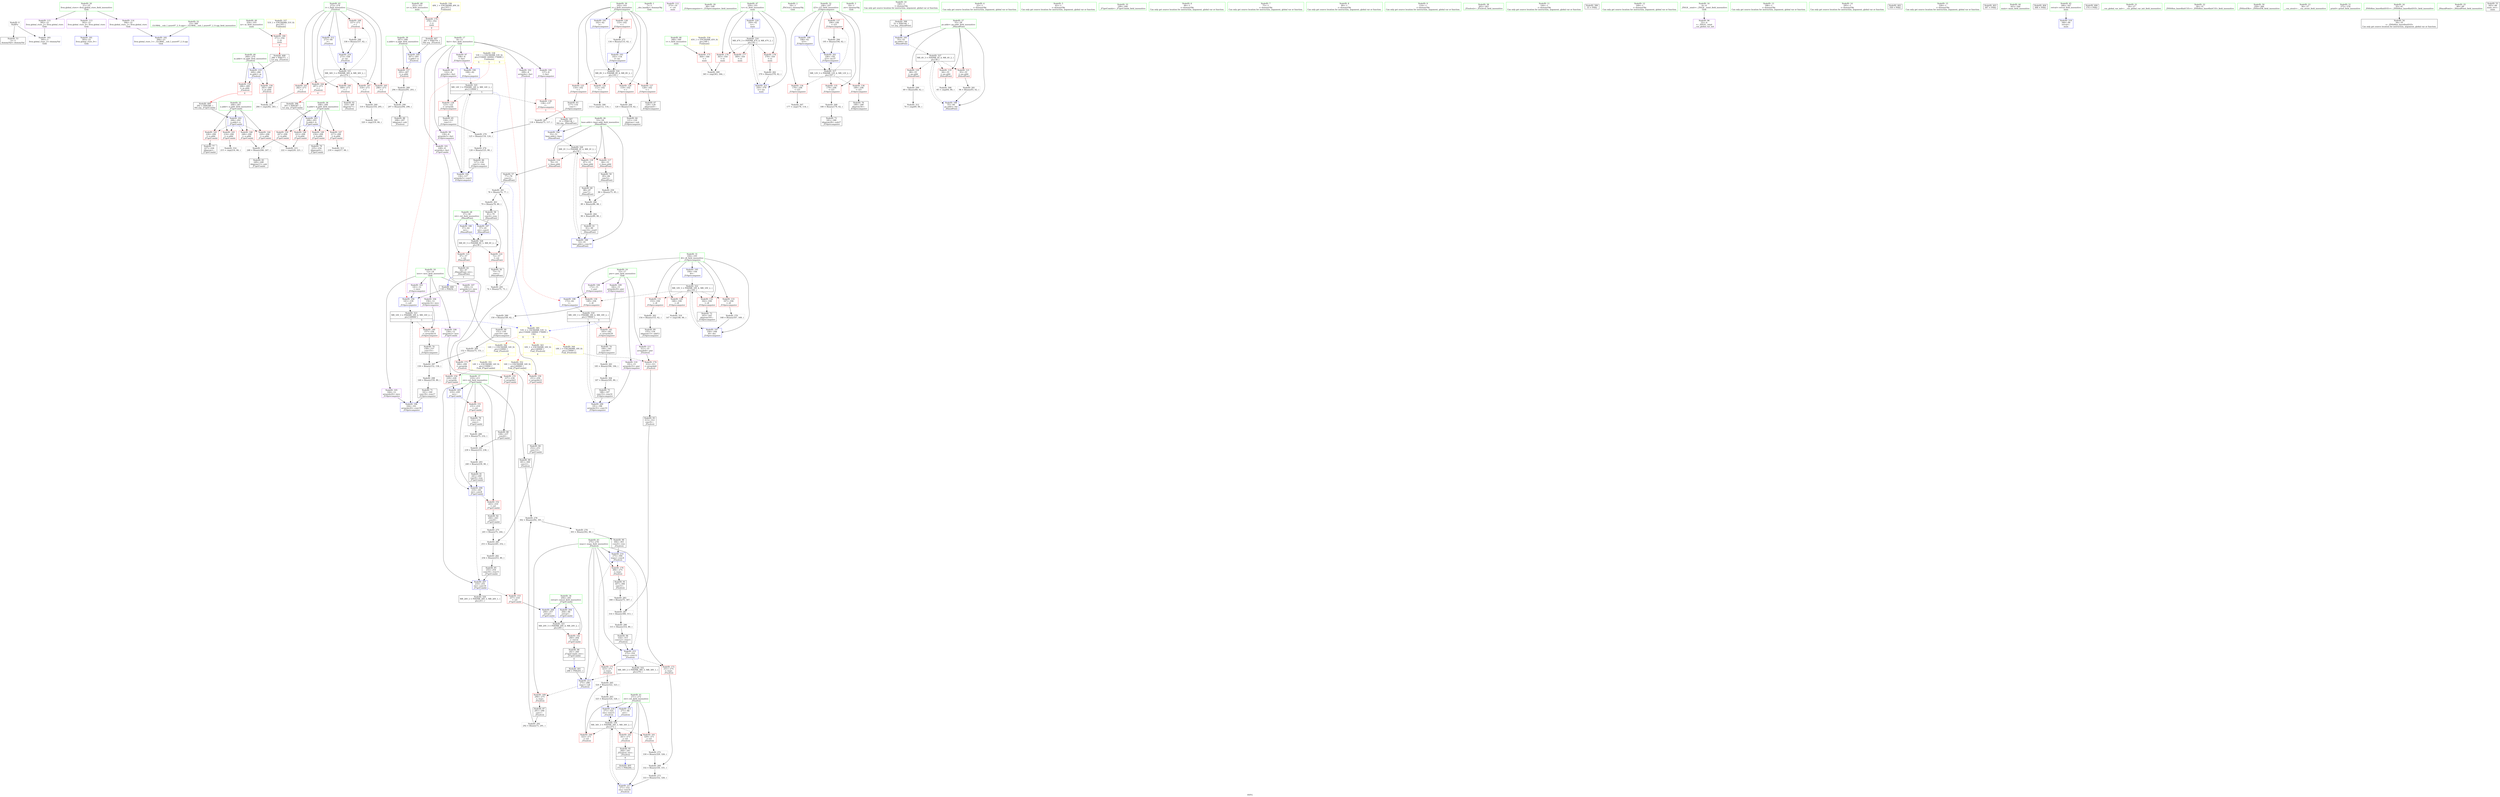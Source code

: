 digraph "SVFG" {
	label="SVFG";

	Node0x55e5d40ae1b0 [shape=record,color=grey,label="{NodeID: 0\nNullPtr}"];
	Node0x55e5d40ae1b0 -> Node0x55e5d40cf780[style=solid];
	Node0x55e5d40ae1b0 -> Node0x55e5d40d7280[style=solid];
	Node0x55e5d40deef0 [shape=record,color=grey,label="{NodeID: 277\n248 = Binary(246, 247, )\n}"];
	Node0x55e5d40deef0 -> Node0x55e5d40d1040[style=solid];
	Node0x55e5d40d1c70 [shape=record,color=blue,label="{NodeID: 194\n141\<--139\n\<--call\n_Z10precomputev\n}"];
	Node0x55e5d40d1c70 -> Node0x55e5d40ef9c0[style=dashed];
	Node0x55e5d40ceef0 [shape=record,color=purple,label="{NodeID: 111\n311\<--15\narrayidx8\<--pwr\n_Z5solveii\n}"];
	Node0x55e5d40ceef0 -> Node0x55e5d40d6ad0[style=solid];
	Node0x55e5d40cd1c0 [shape=record,color=green,label="{NodeID: 28\n57\<--58\nret\<--ret_field_insensitive\n_Z6modPowii\n}"];
	Node0x55e5d40cd1c0 -> Node0x55e5d40d4090[style=solid];
	Node0x55e5d40cd1c0 -> Node0x55e5d40d4160[style=solid];
	Node0x55e5d40cd1c0 -> Node0x55e5d40d7520[style=solid];
	Node0x55e5d40cd1c0 -> Node0x55e5d40d75f0[style=solid];
	Node0x55e5d40e18f0 [shape=record,color=grey,label="{NodeID: 305\n320 = cmp(319, 66, )\n}"];
	Node0x55e5d40d4e60 [shape=record,color=red,label="{NodeID: 139\n138\<--137\n\<--\n_Z10precomputev\n|{<s0>3}}"];
	Node0x55e5d40d4e60:s0 -> Node0x55e5d4107ce0[style=solid,color=red];
	Node0x55e5d40cfa50 [shape=record,color=black,label="{NodeID: 56\n73\<--72\nconv\<--\n_Z6modPowii\n}"];
	Node0x55e5d40cfa50 -> Node0x55e5d40e09f0[style=solid];
	Node0x55e5d40d6520 [shape=record,color=red,label="{NodeID: 167\n318\<--273\n\<--i\n_Z5solveii\n}"];
	Node0x55e5d40d6520 -> Node0x55e5d40d36d0[style=solid];
	Node0x55e5d40d1110 [shape=record,color=black,label="{NodeID: 84\n252\<--251\nconv13\<--\n_Z7getCombii\n}"];
	Node0x55e5d40d1110 -> Node0x55e5d40dfaf0[style=solid];
	Node0x55e5d40cb570 [shape=record,color=green,label="{NodeID: 1\n7\<--1\n__dso_handle\<--dummyObj\nGlob }"];
	Node0x55e5d40df070 [shape=record,color=grey,label="{NodeID: 278\n302 = Binary(292, 301, )\n}"];
	Node0x55e5d40df070 -> Node0x55e5d40ded70[style=solid];
	Node0x55e5d40d1d40 [shape=record,color=blue,label="{NodeID: 195\n104\<--144\ni6\<--\n_Z10precomputev\n}"];
	Node0x55e5d40d1d40 -> Node0x55e5d40ef4c0[style=dashed];
	Node0x55e5d40cefc0 [shape=record,color=purple,label="{NodeID: 112\n373\<--19\n\<--.str\nmain\n}"];
	Node0x55e5d40cd290 [shape=record,color=green,label="{NodeID: 29\n99\<--100\n_Z10precomputev\<--_Z10precomputev_field_insensitive\n}"];
	Node0x55e5d40e1a70 [shape=record,color=grey,label="{NodeID: 306\n113 = cmp(112, 114, )\n}"];
	Node0x55e5d40d4f30 [shape=record,color=red,label="{NodeID: 140\n157\<--156\n\<--arrayidx14\n_Z10precomputev\n}"];
	Node0x55e5d40d4f30 -> Node0x55e5d40d05b0[style=solid];
	Node0x55e5d40cfb20 [shape=record,color=black,label="{NodeID: 57\n77\<--76\nconv2\<--\n_Z6modPowii\n}"];
	Node0x55e5d40cfb20 -> Node0x55e5d40e12f0[style=solid];
	Node0x55e5d40f3ae0 [shape=record,color=yellow,style=double,label="{NodeID: 334\n45V_1 = ENCHI(MR_45V_0)\npts\{349 \}\nFun[main]}"];
	Node0x55e5d40f3ae0 -> Node0x55e5d40d6ba0[style=dashed];
	Node0x55e5d40d65f0 [shape=record,color=red,label="{NodeID: 168\n337\<--273\n\<--i\n_Z5solveii\n}"];
	Node0x55e5d40d65f0 -> Node0x55e5d40e0b70[style=solid];
	Node0x55e5d40d11e0 [shape=record,color=black,label="{NodeID: 85\n255\<--254\nconv16\<--rem15\n_Z7getCombii\n}"];
	Node0x55e5d40d11e0 -> Node0x55e5d40d2700[style=solid];
	Node0x55e5d40cb600 [shape=record,color=green,label="{NodeID: 2\n18\<--1\n_ZSt3cin\<--dummyObj\nGlob }"];
	Node0x55e5d40df1f0 [shape=record,color=grey,label="{NodeID: 279\n125 = Binary(118, 124, )\n}"];
	Node0x55e5d40df1f0 -> Node0x55e5d40dea70[style=solid];
	Node0x55e5d40d1e10 [shape=record,color=blue,label="{NodeID: 196\n164\<--161\narrayidx20\<--conv18\n_Z10precomputev\n}"];
	Node0x55e5d40d1e10 -> Node0x55e5d40ef9c0[style=dashed];
	Node0x55e5d40cf090 [shape=record,color=purple,label="{NodeID: 113\n393\<--21\nllvm.global_ctors_0\<--llvm.global_ctors\nGlob }"];
	Node0x55e5d40cf090 -> Node0x55e5d40d7080[style=solid];
	Node0x55e5d40cd390 [shape=record,color=green,label="{NodeID: 30\n102\<--103\ni\<--i_field_insensitive\n_Z10precomputev\n}"];
	Node0x55e5d40cd390 -> Node0x55e5d40d4230[style=solid];
	Node0x55e5d40cd390 -> Node0x55e5d40d4300[style=solid];
	Node0x55e5d40cd390 -> Node0x55e5d40d43d0[style=solid];
	Node0x55e5d40cd390 -> Node0x55e5d40d44a0[style=solid];
	Node0x55e5d40cd390 -> Node0x55e5d40d4570[style=solid];
	Node0x55e5d40cd390 -> Node0x55e5d40d7930[style=solid];
	Node0x55e5d40cd390 -> Node0x55e5d40d1ba0[style=solid];
	Node0x55e5d40e1bf0 [shape=record,color=grey,label="{NodeID: 307\n177 = cmp(176, 114, )\n}"];
	Node0x55e5d40d5000 [shape=record,color=red,label="{NodeID: 141\n183\<--182\n\<--arrayidx29\n_Z10precomputev\n}"];
	Node0x55e5d40d5000 -> Node0x55e5d40d08f0[style=solid];
	Node0x55e5d40cfbf0 [shape=record,color=black,label="{NodeID: 58\n81\<--79\nconv4\<--rem\n_Z6modPowii\n}"];
	Node0x55e5d40cfbf0 -> Node0x55e5d40d75f0[style=solid];
	Node0x55e5d40d66c0 [shape=record,color=red,label="{NodeID: 169\n290\<--275\n\<--ways\n_Z5solveii\n}"];
	Node0x55e5d40d66c0 -> Node0x55e5d40d1380[style=solid];
	Node0x55e5d40d12b0 [shape=record,color=black,label="{NodeID: 86\n201\<--260\n_Z7getCombii_ret\<--\n_Z7getCombii\n|{<s0>4}}"];
	Node0x55e5d40d12b0:s0 -> Node0x55e5d4108370[style=solid,color=blue];
	Node0x55e5d40cb690 [shape=record,color=green,label="{NodeID: 3\n19\<--1\n.str\<--dummyObj\nGlob }"];
	Node0x55e5d40df370 [shape=record,color=grey,label="{NodeID: 280\n150 = Binary(149, 62, )\n}"];
	Node0x55e5d40df370 -> Node0x55e5d40d0410[style=solid];
	Node0x55e5d40d1ee0 [shape=record,color=blue,label="{NodeID: 197\n104\<--168\ni6\<--dec\n_Z10precomputev\n}"];
	Node0x55e5d40d1ee0 -> Node0x55e5d40ef4c0[style=dashed];
	Node0x55e5d40cf190 [shape=record,color=purple,label="{NodeID: 114\n394\<--21\nllvm.global_ctors_1\<--llvm.global_ctors\nGlob }"];
	Node0x55e5d40cf190 -> Node0x55e5d40d7180[style=solid];
	Node0x55e5d40cd460 [shape=record,color=green,label="{NodeID: 31\n104\<--105\ni6\<--i6_field_insensitive\n_Z10precomputev\n}"];
	Node0x55e5d40cd460 -> Node0x55e5d40d4640[style=solid];
	Node0x55e5d40cd460 -> Node0x55e5d40d4710[style=solid];
	Node0x55e5d40cd460 -> Node0x55e5d40d47e0[style=solid];
	Node0x55e5d40cd460 -> Node0x55e5d40d48b0[style=solid];
	Node0x55e5d40cd460 -> Node0x55e5d40d4980[style=solid];
	Node0x55e5d40cd460 -> Node0x55e5d40d1d40[style=solid];
	Node0x55e5d40cd460 -> Node0x55e5d40d1ee0[style=solid];
	Node0x55e5d40e1d70 [shape=record,color=grey,label="{NodeID: 308\n65 = cmp(64, 66, )\n}"];
	Node0x55e5d40d50d0 [shape=record,color=red,label="{NodeID: 142\n260\<--204\n\<--retval\n_Z7getCombii\n}"];
	Node0x55e5d40d50d0 -> Node0x55e5d40d12b0[style=solid];
	Node0x55e5d40cfcc0 [shape=record,color=black,label="{NodeID: 59\n85\<--84\nconv5\<--\n_Z6modPowii\n}"];
	Node0x55e5d40cfcc0 -> Node0x55e5d40d3550[style=solid];
	Node0x55e5d40f3ca0 [shape=record,color=yellow,style=double,label="{NodeID: 336\n49V_1 = ENCHI(MR_49V_0)\npts\{353 \}\nFun[main]}"];
	Node0x55e5d40f3ca0 -> Node0x55e5d40d6ee0[style=dashed];
	Node0x55e5d40d6790 [shape=record,color=red,label="{NodeID: 170\n306\<--275\n\<--ways\n_Z5solveii\n}"];
	Node0x55e5d40d6790 -> Node0x55e5d40d16c0[style=solid];
	Node0x55e5d40d1380 [shape=record,color=black,label="{NodeID: 87\n291\<--290\nconv\<--\n_Z5solveii\n}"];
	Node0x55e5d40d1380 -> Node0x55e5d40e0570[style=solid];
	Node0x55e5d40cbf20 [shape=record,color=green,label="{NodeID: 4\n22\<--1\n\<--dummyObj\nCan only get source location for instruction, argument, global var or function.}"];
	Node0x55e5d40df4f0 [shape=record,color=grey,label="{NodeID: 281\n94 = Binary(93, 62, )\n}"];
	Node0x55e5d40df4f0 -> Node0x55e5d40d7790[style=solid];
	Node0x55e5d40d1fb0 [shape=record,color=blue,label="{NodeID: 198\n172\<--62\n\<--\n_Z10precomputev\n}"];
	Node0x55e5d40d1fb0 -> Node0x55e5d40ee0c0[style=dashed];
	Node0x55e5d40d3af0 [shape=record,color=purple,label="{NodeID: 115\n395\<--21\nllvm.global_ctors_2\<--llvm.global_ctors\nGlob }"];
	Node0x55e5d40d3af0 -> Node0x55e5d40d7280[style=solid];
	Node0x55e5d40cd530 [shape=record,color=green,label="{NodeID: 32\n106\<--107\ni23\<--i23_field_insensitive\n_Z10precomputev\n}"];
	Node0x55e5d40cd530 -> Node0x55e5d40d4a50[style=solid];
	Node0x55e5d40cd530 -> Node0x55e5d40d4b20[style=solid];
	Node0x55e5d40cd530 -> Node0x55e5d40d4bf0[style=solid];
	Node0x55e5d40cd530 -> Node0x55e5d40d4cc0[style=solid];
	Node0x55e5d40cd530 -> Node0x55e5d40d2080[style=solid];
	Node0x55e5d40cd530 -> Node0x55e5d40d2220[style=solid];
	Node0x55e5d40e1ef0 [shape=record,color=grey,label="{NodeID: 309\n365 = cmp(363, 364, )\n}"];
	Node0x55e5d40d51a0 [shape=record,color=red,label="{NodeID: 143\n214\<--206\n\<--n.addr\n_Z7getCombii\n}"];
	Node0x55e5d40d51a0 -> Node0x55e5d40e2670[style=solid];
	Node0x55e5d40cfd90 [shape=record,color=black,label="{NodeID: 60\n88\<--87\nconv7\<--\n_Z6modPowii\n}"];
	Node0x55e5d40cfd90 -> Node0x55e5d40dde70[style=solid];
	Node0x55e5d40f3d80 [shape=record,color=yellow,style=double,label="{NodeID: 337\n51V_1 = ENCHI(MR_51V_0)\npts\{355 \}\nFun[main]}"];
	Node0x55e5d40f3d80 -> Node0x55e5d40d6fb0[style=dashed];
	Node0x55e5d40d6860 [shape=record,color=red,label="{NodeID: 171\n323\<--275\n\<--ways\n_Z5solveii\n}"];
	Node0x55e5d40d6860 -> Node0x55e5d40ddcf0[style=solid];
	Node0x55e5d40d1450 [shape=record,color=black,label="{NodeID: 88\n298\<--297\nidxprom\<--sub\n_Z5solveii\n}"];
	Node0x55e5d40cbfb0 [shape=record,color=green,label="{NodeID: 5\n62\<--1\n\<--dummyObj\nCan only get source location for instruction, argument, global var or function.}"];
	Node0x55e5d40df670 [shape=record,color=grey,label="{NodeID: 282\n254 = Binary(253, 80, )\n}"];
	Node0x55e5d40df670 -> Node0x55e5d40d11e0[style=solid];
	Node0x55e5d40d2080 [shape=record,color=blue,label="{NodeID: 199\n106\<--62\ni23\<--\n_Z10precomputev\n}"];
	Node0x55e5d40d2080 -> Node0x55e5d40edbc0[style=dashed];
	Node0x55e5d40d3bb0 [shape=record,color=red,label="{NodeID: 116\n76\<--53\n\<--base.addr\n_Z6modPowii\n}"];
	Node0x55e5d40d3bb0 -> Node0x55e5d40cfb20[style=solid];
	Node0x55e5d40cd600 [shape=record,color=green,label="{NodeID: 33\n199\<--200\n_Z7getCombii\<--_Z7getCombii_field_insensitive\n}"];
	Node0x55e5d40e2070 [shape=record,color=grey,label="{NodeID: 310\n147 = cmp(146, 66, )\n}"];
	Node0x55e5d40d5270 [shape=record,color=red,label="{NodeID: 144\n220\<--206\n\<--n.addr\n_Z7getCombii\n}"];
	Node0x55e5d40d5270 -> Node0x55e5d40e27f0[style=solid];
	Node0x55e5d40cfe60 [shape=record,color=black,label="{NodeID: 61\n91\<--90\nconv10\<--rem9\n_Z6modPowii\n}"];
	Node0x55e5d40cfe60 -> Node0x55e5d40d76c0[style=solid];
	Node0x55e5d40f3e60 [shape=record,color=yellow,style=double,label="{NodeID: 338\n53V_1 = ENCHI(MR_53V_0)\npts\{110000 140000 170000 \}\nFun[main]|{<s0>5|<s1>5|<s2>5}}"];
	Node0x55e5d40f3e60:s0 -> Node0x55e5d40d7860[style=dashed,color=red];
	Node0x55e5d40f3e60:s1 -> Node0x55e5d40d1c70[style=dashed,color=red];
	Node0x55e5d40f3e60:s2 -> Node0x55e5d40d1fb0[style=dashed,color=red];
	Node0x55e5d40d6930 [shape=record,color=red,label="{NodeID: 172\n331\<--275\n\<--ways\n_Z5solveii\n}"];
	Node0x55e5d40d6930 -> Node0x55e5d40de2f0[style=solid];
	Node0x55e5d40d1520 [shape=record,color=black,label="{NodeID: 89\n301\<--300\nconv2\<--\n_Z5solveii\n}"];
	Node0x55e5d40d1520 -> Node0x55e5d40df070[style=solid];
	Node0x55e5d40cc040 [shape=record,color=green,label="{NodeID: 6\n66\<--1\n\<--dummyObj\nCan only get source location for instruction, argument, global var or function.}"];
	Node0x55e5d40df7f0 [shape=record,color=grey,label="{NodeID: 283\n308 = Binary(75, 307, )\n}"];
	Node0x55e5d40df7f0 -> Node0x55e5d40dfdf0[style=solid];
	Node0x55e5d40d2150 [shape=record,color=blue,label="{NodeID: 200\n191\<--188\narrayidx35\<--conv33\n_Z10precomputev\n}"];
	Node0x55e5d40d2150 -> Node0x55e5d40ee0c0[style=dashed];
	Node0x55e5d40d3c80 [shape=record,color=red,label="{NodeID: 117\n84\<--53\n\<--base.addr\n_Z6modPowii\n}"];
	Node0x55e5d40d3c80 -> Node0x55e5d40cfcc0[style=solid];
	Node0x55e5d40cd700 [shape=record,color=green,label="{NodeID: 34\n204\<--205\nretval\<--retval_field_insensitive\n_Z7getCombii\n}"];
	Node0x55e5d40cd700 -> Node0x55e5d40d50d0[style=solid];
	Node0x55e5d40cd700 -> Node0x55e5d40d2490[style=solid];
	Node0x55e5d40cd700 -> Node0x55e5d40d27d0[style=solid];
	Node0x55e5d40e21f0 [shape=record,color=grey,label="{NodeID: 311\n284 = cmp(282, 283, )\n}"];
	Node0x55e5d40d5340 [shape=record,color=red,label="{NodeID: 145\n226\<--206\n\<--n.addr\n_Z7getCombii\n}"];
	Node0x55e5d40d5340 -> Node0x55e5d40d0b60[style=solid];
	Node0x55e5d40cff30 [shape=record,color=black,label="{NodeID: 62\n50\<--97\n_Z6modPowii_ret\<--\n_Z6modPowii\n|{<s0>3}}"];
	Node0x55e5d40cff30:s0 -> Node0x55e5d4108140[style=solid,color=blue];
	Node0x55e5d40d6a00 [shape=record,color=red,label="{NodeID: 173\n300\<--299\n\<--arrayidx\n_Z5solveii\n}"];
	Node0x55e5d40d6a00 -> Node0x55e5d40d1520[style=solid];
	Node0x55e5d40d15f0 [shape=record,color=black,label="{NodeID: 90\n304\<--303\nconv4\<--rem\n_Z5solveii\n}"];
	Node0x55e5d40d15f0 -> Node0x55e5d40d9bf0[style=solid];
	Node0x55e5d40cc0d0 [shape=record,color=green,label="{NodeID: 7\n75\<--1\n\<--dummyObj\nCan only get source location for instruction, argument, global var or function.}"];
	Node0x55e5d40df970 [shape=record,color=grey,label="{NodeID: 284\n120 = Binary(119, 62, )\n}"];
	Node0x55e5d40df970 -> Node0x55e5d40d00d0[style=solid];
	Node0x55e5d40d2220 [shape=record,color=blue,label="{NodeID: 201\n106\<--195\ni23\<--inc37\n_Z10precomputev\n}"];
	Node0x55e5d40d2220 -> Node0x55e5d40edbc0[style=dashed];
	Node0x55e5d40d3d50 [shape=record,color=red,label="{NodeID: 118\n87\<--53\n\<--base.addr\n_Z6modPowii\n}"];
	Node0x55e5d40d3d50 -> Node0x55e5d40cfd90[style=solid];
	Node0x55e5d40cd7d0 [shape=record,color=green,label="{NodeID: 35\n206\<--207\nn.addr\<--n.addr_field_insensitive\n_Z7getCombii\n}"];
	Node0x55e5d40cd7d0 -> Node0x55e5d40d51a0[style=solid];
	Node0x55e5d40cd7d0 -> Node0x55e5d40d5270[style=solid];
	Node0x55e5d40cd7d0 -> Node0x55e5d40d5340[style=solid];
	Node0x55e5d40cd7d0 -> Node0x55e5d40d5410[style=solid];
	Node0x55e5d40cd7d0 -> Node0x55e5d40d22f0[style=solid];
	Node0x55e5d40d8640 [shape=record,color=yellow,style=double,label="{NodeID: 395\n53V_2 = CSCHI(MR_53V_1)\npts\{110000 140000 170000 \}\nCS[]|{<s0>9|<s1>9|<s2>9}}"];
	Node0x55e5d40d8640:s0 -> Node0x55e5d40f4270[style=dashed,color=red];
	Node0x55e5d40d8640:s1 -> Node0x55e5d40f4350[style=dashed,color=red];
	Node0x55e5d40d8640:s2 -> Node0x55e5d40f4430[style=dashed,color=red];
	Node0x55e5d40e2370 [shape=record,color=grey,label="{NodeID: 312\n70 = cmp(69, 66, )\n}"];
	Node0x55e5d40d5410 [shape=record,color=red,label="{NodeID: 146\n246\<--206\n\<--n.addr\n_Z7getCombii\n}"];
	Node0x55e5d40d5410 -> Node0x55e5d40deef0[style=solid];
	Node0x55e5d40d0000 [shape=record,color=black,label="{NodeID: 63\n117\<--116\nconv\<--\n_Z10precomputev\n}"];
	Node0x55e5d40d0000 -> Node0x55e5d40ddff0[style=solid];
	Node0x55e5d40d6ad0 [shape=record,color=red,label="{NodeID: 174\n312\<--311\n\<--arrayidx8\n_Z5solveii\n}"];
	Node0x55e5d40d6ad0 -> Node0x55e5d40d1860[style=solid];
	Node0x55e5d40d16c0 [shape=record,color=black,label="{NodeID: 91\n307\<--306\nconv5\<--\n_Z5solveii\n}"];
	Node0x55e5d40d16c0 -> Node0x55e5d40df7f0[style=solid];
	Node0x55e5d40cc160 [shape=record,color=green,label="{NodeID: 8\n80\<--1\n\<--dummyObj\nCan only get source location for instruction, argument, global var or function.}"];
	Node0x55e5d40dfaf0 [shape=record,color=grey,label="{NodeID: 285\n253 = Binary(245, 252, )\n}"];
	Node0x55e5d40dfaf0 -> Node0x55e5d40df670[style=solid];
	Node0x55e5d40d22f0 [shape=record,color=blue,label="{NodeID: 202\n206\<--202\nn.addr\<--n\n_Z7getCombii\n}"];
	Node0x55e5d40d22f0 -> Node0x55e5d40d51a0[style=dashed];
	Node0x55e5d40d22f0 -> Node0x55e5d40d5270[style=dashed];
	Node0x55e5d40d22f0 -> Node0x55e5d40d5340[style=dashed];
	Node0x55e5d40d22f0 -> Node0x55e5d40d5410[style=dashed];
	Node0x55e5d40d3e20 [shape=record,color=red,label="{NodeID: 119\n64\<--55\n\<--po.addr\n_Z6modPowii\n}"];
	Node0x55e5d40d3e20 -> Node0x55e5d40e1d70[style=solid];
	Node0x55e5d40cd8a0 [shape=record,color=green,label="{NodeID: 36\n208\<--209\nk.addr\<--k.addr_field_insensitive\n_Z7getCombii\n}"];
	Node0x55e5d40cd8a0 -> Node0x55e5d40d54e0[style=solid];
	Node0x55e5d40cd8a0 -> Node0x55e5d40d55b0[style=solid];
	Node0x55e5d40cd8a0 -> Node0x55e5d40d5680[style=solid];
	Node0x55e5d40cd8a0 -> Node0x55e5d40d5750[style=solid];
	Node0x55e5d40cd8a0 -> Node0x55e5d40d23c0[style=solid];
	Node0x55e5d3d61db0 [shape=record,color=black,label="{NodeID: 396\n203 = PHI(287, )\n1st arg _Z7getCombii }"];
	Node0x55e5d3d61db0 -> Node0x55e5d40d23c0[style=solid];
	Node0x55e5d40e24f0 [shape=record,color=grey,label="{NodeID: 313\n218 = cmp(217, 66, )\n}"];
	Node0x55e5d40d54e0 [shape=record,color=red,label="{NodeID: 147\n217\<--208\n\<--k.addr\n_Z7getCombii\n}"];
	Node0x55e5d40d54e0 -> Node0x55e5d40e24f0[style=solid];
	Node0x55e5d40d00d0 [shape=record,color=black,label="{NodeID: 64\n121\<--120\nidxprom\<--sub\n_Z10precomputev\n}"];
	Node0x55e5d40d6ba0 [shape=record,color=red,label="{NodeID: 175\n364\<--348\n\<--t\nmain\n}"];
	Node0x55e5d40d6ba0 -> Node0x55e5d40e1ef0[style=solid];
	Node0x55e5d40d1790 [shape=record,color=black,label="{NodeID: 92\n310\<--309\nidxprom7\<--\n_Z5solveii\n}"];
	Node0x55e5d40cc1f0 [shape=record,color=green,label="{NodeID: 9\n114\<--1\n\<--dummyObj\nCan only get source location for instruction, argument, global var or function.}"];
	Node0x55e5d40dfc70 [shape=record,color=grey,label="{NodeID: 286\n315 = Binary(314, 80, )\n}"];
	Node0x55e5d40dfc70 -> Node0x55e5d40d1930[style=solid];
	Node0x55e5d40d23c0 [shape=record,color=blue,label="{NodeID: 203\n208\<--203\nk.addr\<--k\n_Z7getCombii\n}"];
	Node0x55e5d40d23c0 -> Node0x55e5d40d54e0[style=dashed];
	Node0x55e5d40d23c0 -> Node0x55e5d40d55b0[style=dashed];
	Node0x55e5d40d23c0 -> Node0x55e5d40d5680[style=dashed];
	Node0x55e5d40d23c0 -> Node0x55e5d40d5750[style=dashed];
	Node0x55e5d40d3ef0 [shape=record,color=red,label="{NodeID: 120\n68\<--55\n\<--po.addr\n_Z6modPowii\n}"];
	Node0x55e5d40d3ef0 -> Node0x55e5d40e0ff0[style=solid];
	Node0x55e5d40cd970 [shape=record,color=green,label="{NodeID: 37\n210\<--211\nret\<--ret_field_insensitive\n_Z7getCombii\n}"];
	Node0x55e5d40cd970 -> Node0x55e5d40d5820[style=solid];
	Node0x55e5d40cd970 -> Node0x55e5d40d58f0[style=solid];
	Node0x55e5d40cd970 -> Node0x55e5d40d59c0[style=solid];
	Node0x55e5d40cd970 -> Node0x55e5d40d2560[style=solid];
	Node0x55e5d40cd970 -> Node0x55e5d40d2630[style=solid];
	Node0x55e5d40cd970 -> Node0x55e5d40d2700[style=solid];
	Node0x55e5d4107ce0 [shape=record,color=black,label="{NodeID: 397\n51 = PHI(138, )\n0th arg _Z6modPowii }"];
	Node0x55e5d4107ce0 -> Node0x55e5d40d7380[style=solid];
	Node0x55e5d40e2670 [shape=record,color=grey,label="{NodeID: 314\n215 = cmp(214, 66, )\n}"];
	Node0x55e5d40d55b0 [shape=record,color=red,label="{NodeID: 148\n221\<--208\n\<--k.addr\n_Z7getCombii\n}"];
	Node0x55e5d40d55b0 -> Node0x55e5d40e27f0[style=solid];
	Node0x55e5d40d01a0 [shape=record,color=black,label="{NodeID: 65\n124\<--123\nconv1\<--\n_Z10precomputev\n}"];
	Node0x55e5d40d01a0 -> Node0x55e5d40df1f0[style=solid];
	Node0x55e5d40f4270 [shape=record,color=yellow,style=double,label="{NodeID: 342\n14V_1 = ENCHI(MR_14V_0)\npts\{110000 \}\nFun[_Z5solveii]|{|<s1>4}}"];
	Node0x55e5d40f4270 -> Node0x55e5d40d6a00[style=dashed];
	Node0x55e5d40f4270:s1 -> Node0x55e5d40f4a80[style=dashed,color=red];
	Node0x55e5d40d3550 [shape=record,color=grey,label="{NodeID: 259\n86 = Binary(75, 85, )\n}"];
	Node0x55e5d40d3550 -> Node0x55e5d40dde70[style=solid];
	Node0x55e5d40d6c70 [shape=record,color=red,label="{NodeID: 176\n363\<--350\n\<--tc\nmain\n}"];
	Node0x55e5d40d6c70 -> Node0x55e5d40e1ef0[style=solid];
	Node0x55e5d40d1860 [shape=record,color=black,label="{NodeID: 93\n313\<--312\nconv9\<--\n_Z5solveii\n}"];
	Node0x55e5d40d1860 -> Node0x55e5d40dfdf0[style=solid];
	Node0x55e5d40cc280 [shape=record,color=green,label="{NodeID: 10\n140\<--1\n\<--dummyObj\nCan only get source location for instruction, argument, global var or function.|{<s0>3}}"];
	Node0x55e5d40cc280:s0 -> Node0x55e5d4107de0[style=solid,color=red];
	Node0x55e5d40dfdf0 [shape=record,color=grey,label="{NodeID: 287\n314 = Binary(308, 313, )\n}"];
	Node0x55e5d40dfdf0 -> Node0x55e5d40dfc70[style=solid];
	Node0x55e5d40d2490 [shape=record,color=blue,label="{NodeID: 204\n204\<--66\nretval\<--\n_Z7getCombii\n}"];
	Node0x55e5d40d2490 -> Node0x55e5d40eefc0[style=dashed];
	Node0x55e5d40d3fc0 [shape=record,color=red,label="{NodeID: 121\n93\<--55\n\<--po.addr\n_Z6modPowii\n}"];
	Node0x55e5d40d3fc0 -> Node0x55e5d40df4f0[style=solid];
	Node0x55e5d40cda40 [shape=record,color=green,label="{NodeID: 38\n262\<--263\n_Z5solveii\<--_Z5solveii_field_insensitive\n}"];
	Node0x55e5d4107de0 [shape=record,color=black,label="{NodeID: 398\n52 = PHI(140, )\n1st arg _Z6modPowii }"];
	Node0x55e5d4107de0 -> Node0x55e5d40d7450[style=solid];
	Node0x55e5d40e27f0 [shape=record,color=grey,label="{NodeID: 315\n222 = cmp(220, 221, )\n}"];
	Node0x55e5d40d5680 [shape=record,color=red,label="{NodeID: 149\n234\<--208\n\<--k.addr\n_Z7getCombii\n}"];
	Node0x55e5d40d5680 -> Node0x55e5d40d0d00[style=solid];
	Node0x55e5d40d0270 [shape=record,color=black,label="{NodeID: 66\n127\<--126\nconv3\<--rem\n_Z10precomputev\n}"];
	Node0x55e5d40d0270 -> Node0x55e5d40d1ad0[style=solid];
	Node0x55e5d40f4350 [shape=record,color=yellow,style=double,label="{NodeID: 343\n16V_1 = ENCHI(MR_16V_0)\npts\{140000 \}\nFun[_Z5solveii]|{<s0>4}}"];
	Node0x55e5d40f4350:s0 -> Node0x55e5d40f4b60[style=dashed,color=red];
	Node0x55e5d40d36d0 [shape=record,color=grey,label="{NodeID: 260\n319 = Binary(318, 295, )\n}"];
	Node0x55e5d40d36d0 -> Node0x55e5d40e18f0[style=solid];
	Node0x55e5d40d6d40 [shape=record,color=red,label="{NodeID: 177\n369\<--350\n\<--tc\nmain\n}"];
	Node0x55e5d40d1930 [shape=record,color=black,label="{NodeID: 94\n316\<--315\nconv12\<--rem11\n_Z5solveii\n}"];
	Node0x55e5d40d1930 -> Node0x55e5d40d9cc0[style=solid];
	Node0x55e5d40cc310 [shape=record,color=green,label="{NodeID: 11\n144\<--1\n\<--dummyObj\nCan only get source location for instruction, argument, global var or function.}"];
	Node0x55e5d40dff70 [shape=record,color=grey,label="{NodeID: 288\n233 = Binary(75, 232, )\n}"];
	Node0x55e5d40dff70 -> Node0x55e5d40e03f0[style=solid];
	Node0x55e5d40d2560 [shape=record,color=blue,label="{NodeID: 205\n210\<--229\nret\<--\n_Z7getCombii\n}"];
	Node0x55e5d40d2560 -> Node0x55e5d40d5820[style=dashed];
	Node0x55e5d40d2560 -> Node0x55e5d40d2630[style=dashed];
	Node0x55e5d40d4090 [shape=record,color=red,label="{NodeID: 122\n72\<--57\n\<--ret\n_Z6modPowii\n}"];
	Node0x55e5d40d4090 -> Node0x55e5d40cfa50[style=solid];
	Node0x55e5d40cdb40 [shape=record,color=green,label="{NodeID: 39\n267\<--268\nn.addr\<--n.addr_field_insensitive\n_Z5solveii\n}"];
	Node0x55e5d40cdb40 -> Node0x55e5d40d5d00[style=solid];
	Node0x55e5d40cdb40 -> Node0x55e5d40d28a0[style=solid];
	Node0x55e5d4108040 [shape=record,color=black,label="{NodeID: 399\n33 = PHI()\n}"];
	Node0x55e5d40ed6c0 [shape=record,color=black,label="{NodeID: 316\nMR_47V_3 = PHI(MR_47V_4, MR_47V_2, )\npts\{351 \}\n}"];
	Node0x55e5d40ed6c0 -> Node0x55e5d40d6c70[style=dashed];
	Node0x55e5d40ed6c0 -> Node0x55e5d40d6d40[style=dashed];
	Node0x55e5d40ed6c0 -> Node0x55e5d40d6e10[style=dashed];
	Node0x55e5d40ed6c0 -> Node0x55e5d40da1a0[style=dashed];
	Node0x55e5d40d5750 [shape=record,color=red,label="{NodeID: 150\n247\<--208\n\<--k.addr\n_Z7getCombii\n}"];
	Node0x55e5d40d5750 -> Node0x55e5d40deef0[style=solid];
	Node0x55e5d40d0340 [shape=record,color=black,label="{NodeID: 67\n129\<--128\nidxprom4\<--\n_Z10precomputev\n}"];
	Node0x55e5d40f4430 [shape=record,color=yellow,style=double,label="{NodeID: 344\n18V_1 = ENCHI(MR_18V_0)\npts\{170000 \}\nFun[_Z5solveii]}"];
	Node0x55e5d40f4430 -> Node0x55e5d40d6ad0[style=dashed];
	Node0x55e5d40d3850 [shape=record,color=grey,label="{NodeID: 261\n185 = Binary(186, 184, )\n}"];
	Node0x55e5d40d3850 -> Node0x55e5d40e1770[style=solid];
	Node0x55e5d40d6e10 [shape=record,color=red,label="{NodeID: 178\n378\<--350\n\<--tc\nmain\n}"];
	Node0x55e5d40d6e10 -> Node0x55e5d40d39d0[style=solid];
	Node0x55e5d40d1a00 [shape=record,color=black,label="{NodeID: 95\n264\<--341\n_Z5solveii_ret\<--\n_Z5solveii\n|{<s0>9}}"];
	Node0x55e5d40d1a00:s0 -> Node0x55e5d4108720[style=solid,color=blue];
	Node0x55e5d40cc3a0 [shape=record,color=green,label="{NodeID: 12\n169\<--1\n\<--dummyObj\nCan only get source location for instruction, argument, global var or function.}"];
	Node0x55e5d40e00f0 [shape=record,color=grey,label="{NodeID: 289\n294 = Binary(295, 293, )\n}"];
	Node0x55e5d40e00f0 -> Node0x55e5d40e0270[style=solid];
	Node0x55e5d40d2630 [shape=record,color=blue,label="{NodeID: 206\n210\<--241\nret\<--conv8\n_Z7getCombii\n}"];
	Node0x55e5d40d2630 -> Node0x55e5d40d58f0[style=dashed];
	Node0x55e5d40d2630 -> Node0x55e5d40d2700[style=dashed];
	Node0x55e5d40d4160 [shape=record,color=red,label="{NodeID: 123\n97\<--57\n\<--ret\n_Z6modPowii\n}"];
	Node0x55e5d40d4160 -> Node0x55e5d40cff30[style=solid];
	Node0x55e5d40cdc10 [shape=record,color=green,label="{NodeID: 40\n269\<--270\nm.addr\<--m.addr_field_insensitive\n_Z5solveii\n}"];
	Node0x55e5d40cdc10 -> Node0x55e5d40d5dd0[style=solid];
	Node0x55e5d40cdc10 -> Node0x55e5d40d5ea0[style=solid];
	Node0x55e5d40cdc10 -> Node0x55e5d40d2970[style=solid];
	Node0x55e5d4108140 [shape=record,color=black,label="{NodeID: 400\n139 = PHI(50, )\n}"];
	Node0x55e5d4108140 -> Node0x55e5d40d1c70[style=solid];
	Node0x55e5d40edbc0 [shape=record,color=black,label="{NodeID: 317\nMR_12V_3 = PHI(MR_12V_4, MR_12V_2, )\npts\{107 \}\n}"];
	Node0x55e5d40edbc0 -> Node0x55e5d40d4a50[style=dashed];
	Node0x55e5d40edbc0 -> Node0x55e5d40d4b20[style=dashed];
	Node0x55e5d40edbc0 -> Node0x55e5d40d4bf0[style=dashed];
	Node0x55e5d40edbc0 -> Node0x55e5d40d4cc0[style=dashed];
	Node0x55e5d40edbc0 -> Node0x55e5d40d2220[style=dashed];
	Node0x55e5d40d5820 [shape=record,color=red,label="{NodeID: 151\n231\<--210\n\<--ret\n_Z7getCombii\n}"];
	Node0x55e5d40d5820 -> Node0x55e5d40d0c30[style=solid];
	Node0x55e5d40d0410 [shape=record,color=black,label="{NodeID: 68\n151\<--150\nconv10\<--add\n_Z10precomputev\n}"];
	Node0x55e5d40d0410 -> Node0x55e5d40e1170[style=solid];
	Node0x55e5d40d39d0 [shape=record,color=grey,label="{NodeID: 262\n379 = Binary(378, 62, )\n}"];
	Node0x55e5d40d39d0 -> Node0x55e5d40da1a0[style=solid];
	Node0x55e5d40d6ee0 [shape=record,color=red,label="{NodeID: 179\n370\<--352\n\<--n\nmain\n|{<s0>9}}"];
	Node0x55e5d40d6ee0:s0 -> Node0x55e5d41089c0[style=solid,color=red];
	Node0x55e5d40ce2c0 [shape=record,color=purple,label="{NodeID: 96\n32\<--4\n\<--_ZStL8__ioinit\n__cxx_global_var_init\n}"];
	Node0x55e5d40cc430 [shape=record,color=green,label="{NodeID: 13\n186\<--1\n\<--dummyObj\nCan only get source location for instruction, argument, global var or function.}"];
	Node0x55e5d40e0270 [shape=record,color=grey,label="{NodeID: 290\n297 = Binary(294, 296, )\n}"];
	Node0x55e5d40e0270 -> Node0x55e5d40d1450[style=solid];
	Node0x55e5d40d2700 [shape=record,color=blue,label="{NodeID: 207\n210\<--255\nret\<--conv16\n_Z7getCombii\n}"];
	Node0x55e5d40d2700 -> Node0x55e5d40d59c0[style=dashed];
	Node0x55e5d40d2700 -> Node0x55e5d40eeac0[style=dashed];
	Node0x55e5d40d4230 [shape=record,color=red,label="{NodeID: 124\n112\<--102\n\<--i\n_Z10precomputev\n}"];
	Node0x55e5d40d4230 -> Node0x55e5d40e1a70[style=solid];
	Node0x55e5d40cdce0 [shape=record,color=green,label="{NodeID: 41\n271\<--272\nret\<--ret_field_insensitive\n_Z5solveii\n}"];
	Node0x55e5d40cdce0 -> Node0x55e5d40d5f70[style=solid];
	Node0x55e5d40cdce0 -> Node0x55e5d40d6040[style=solid];
	Node0x55e5d40cdce0 -> Node0x55e5d40d6110[style=solid];
	Node0x55e5d40cdce0 -> Node0x55e5d40d2a40[style=solid];
	Node0x55e5d40cdce0 -> Node0x55e5d40d9d90[style=solid];
	Node0x55e5d40cdce0 -> Node0x55e5d40d9e60[style=solid];
	Node0x55e5d4108370 [shape=record,color=black,label="{NodeID: 401\n288 = PHI(201, )\n}"];
	Node0x55e5d4108370 -> Node0x55e5d40d9b20[style=solid];
	Node0x55e5d40ee0c0 [shape=record,color=black,label="{NodeID: 318\nMR_18V_3 = PHI(MR_18V_4, MR_18V_2, )\npts\{170000 \}\n|{|<s2>5}}"];
	Node0x55e5d40ee0c0 -> Node0x55e5d40d5000[style=dashed];
	Node0x55e5d40ee0c0 -> Node0x55e5d40d2150[style=dashed];
	Node0x55e5d40ee0c0:s2 -> Node0x55e5d40d8640[style=dashed,color=blue];
	Node0x55e5d40d58f0 [shape=record,color=red,label="{NodeID: 152\n243\<--210\n\<--ret\n_Z7getCombii\n}"];
	Node0x55e5d40d58f0 -> Node0x55e5d40d0f70[style=solid];
	Node0x55e5d40d04e0 [shape=record,color=black,label="{NodeID: 69\n155\<--154\nidxprom13\<--add12\n_Z10precomputev\n}"];
	Node0x55e5d40dd9f0 [shape=record,color=grey,label="{NodeID: 263\n325 = Binary(324, 326, )\n}"];
	Node0x55e5d40dd9f0 -> Node0x55e5d40d9d90[style=solid];
	Node0x55e5d40d6fb0 [shape=record,color=red,label="{NodeID: 180\n371\<--354\n\<--m\nmain\n|{<s0>9}}"];
	Node0x55e5d40d6fb0:s0 -> Node0x55e5d4108b30[style=solid,color=red];
	Node0x55e5d40ce390 [shape=record,color=purple,label="{NodeID: 97\n108\<--8\n\<--fact\n_Z10precomputev\n}"];
	Node0x55e5d40ce390 -> Node0x55e5d40d7860[style=solid];
	Node0x55e5d40cc4c0 [shape=record,color=green,label="{NodeID: 14\n295\<--1\n\<--dummyObj\nCan only get source location for instruction, argument, global var or function.}"];
	Node0x55e5d40e03f0 [shape=record,color=grey,label="{NodeID: 291\n239 = Binary(233, 238, )\n}"];
	Node0x55e5d40e03f0 -> Node0x55e5d40e06f0[style=solid];
	Node0x55e5d40d27d0 [shape=record,color=blue,label="{NodeID: 208\n204\<--257\nretval\<--\n_Z7getCombii\n}"];
	Node0x55e5d40d27d0 -> Node0x55e5d40eefc0[style=dashed];
	Node0x55e5d40d4300 [shape=record,color=red,label="{NodeID: 125\n116\<--102\n\<--i\n_Z10precomputev\n}"];
	Node0x55e5d40d4300 -> Node0x55e5d40d0000[style=solid];
	Node0x55e5d40cddb0 [shape=record,color=green,label="{NodeID: 42\n273\<--274\ni\<--i_field_insensitive\n_Z5solveii\n}"];
	Node0x55e5d40cddb0 -> Node0x55e5d40d61e0[style=solid];
	Node0x55e5d40cddb0 -> Node0x55e5d40d62b0[style=solid];
	Node0x55e5d40cddb0 -> Node0x55e5d40d6380[style=solid];
	Node0x55e5d40cddb0 -> Node0x55e5d40d6450[style=solid];
	Node0x55e5d40cddb0 -> Node0x55e5d40d6520[style=solid];
	Node0x55e5d40cddb0 -> Node0x55e5d40d65f0[style=solid];
	Node0x55e5d40cddb0 -> Node0x55e5d40d9a50[style=solid];
	Node0x55e5d40cddb0 -> Node0x55e5d40d9f30[style=solid];
	Node0x55e5d41084b0 [shape=record,color=black,label="{NodeID: 402\n358 = PHI()\n}"];
	Node0x55e5d40d59c0 [shape=record,color=red,label="{NodeID: 153\n257\<--210\n\<--ret\n_Z7getCombii\n}"];
	Node0x55e5d40d59c0 -> Node0x55e5d40d27d0[style=solid];
	Node0x55e5d40d05b0 [shape=record,color=black,label="{NodeID: 70\n158\<--157\nconv15\<--\n_Z10precomputev\n}"];
	Node0x55e5d40d05b0 -> Node0x55e5d40e0cf0[style=solid];
	Node0x55e5d40ddb70 [shape=record,color=grey,label="{NodeID: 264\n90 = Binary(89, 80, )\n}"];
	Node0x55e5d40ddb70 -> Node0x55e5d40cfe60[style=solid];
	Node0x55e5d40d7080 [shape=record,color=blue,label="{NodeID: 181\n393\<--22\nllvm.global_ctors_0\<--\nGlob }"];
	Node0x55e5d40ce460 [shape=record,color=purple,label="{NodeID: 98\n122\<--8\narrayidx\<--fact\n_Z10precomputev\n}"];
	Node0x55e5d40ce460 -> Node0x55e5d40d4d90[style=solid];
	Node0x55e5d40cc550 [shape=record,color=green,label="{NodeID: 15\n326\<--1\n\<--dummyObj\nCan only get source location for instruction, argument, global var or function.}"];
	Node0x55e5d40e0570 [shape=record,color=grey,label="{NodeID: 292\n292 = Binary(75, 291, )\n}"];
	Node0x55e5d40e0570 -> Node0x55e5d40df070[style=solid];
	Node0x55e5d40d28a0 [shape=record,color=blue,label="{NodeID: 209\n267\<--265\nn.addr\<--n\n_Z5solveii\n}"];
	Node0x55e5d40d28a0 -> Node0x55e5d40d5d00[style=dashed];
	Node0x55e5d40d43d0 [shape=record,color=red,label="{NodeID: 126\n119\<--102\n\<--i\n_Z10precomputev\n}"];
	Node0x55e5d40d43d0 -> Node0x55e5d40df970[style=solid];
	Node0x55e5d40cde80 [shape=record,color=green,label="{NodeID: 43\n275\<--276\nways\<--ways_field_insensitive\n_Z5solveii\n}"];
	Node0x55e5d40cde80 -> Node0x55e5d40d66c0[style=solid];
	Node0x55e5d40cde80 -> Node0x55e5d40d6790[style=solid];
	Node0x55e5d40cde80 -> Node0x55e5d40d6860[style=solid];
	Node0x55e5d40cde80 -> Node0x55e5d40d6930[style=solid];
	Node0x55e5d40cde80 -> Node0x55e5d40d9b20[style=solid];
	Node0x55e5d40cde80 -> Node0x55e5d40d9bf0[style=solid];
	Node0x55e5d40cde80 -> Node0x55e5d40d9cc0[style=solid];
	Node0x55e5d4108580 [shape=record,color=black,label="{NodeID: 403\n367 = PHI()\n}"];
	Node0x55e5d40eeac0 [shape=record,color=black,label="{NodeID: 320\nMR_26V_2 = PHI(MR_26V_5, MR_26V_1, )\npts\{211 \}\n}"];
	Node0x55e5d40d5a90 [shape=record,color=red,label="{NodeID: 154\n229\<--228\n\<--arrayidx\n_Z7getCombii\n}"];
	Node0x55e5d40d5a90 -> Node0x55e5d40d2560[style=solid];
	Node0x55e5d40d0680 [shape=record,color=black,label="{NodeID: 71\n161\<--160\nconv18\<--rem17\n_Z10precomputev\n}"];
	Node0x55e5d40d0680 -> Node0x55e5d40d1e10[style=solid];
	Node0x55e5d40ddcf0 [shape=record,color=grey,label="{NodeID: 265\n324 = Binary(322, 323, )\n}"];
	Node0x55e5d40ddcf0 -> Node0x55e5d40dd9f0[style=solid];
	Node0x55e5d40d7180 [shape=record,color=blue,label="{NodeID: 182\n394\<--23\nllvm.global_ctors_1\<--_GLOBAL__sub_I_azure97_2_0.cpp\nGlob }"];
	Node0x55e5d40ce530 [shape=record,color=purple,label="{NodeID: 99\n130\<--8\narrayidx5\<--fact\n_Z10precomputev\n}"];
	Node0x55e5d40ce530 -> Node0x55e5d40d1ad0[style=solid];
	Node0x55e5d40cc620 [shape=record,color=green,label="{NodeID: 16\n4\<--6\n_ZStL8__ioinit\<--_ZStL8__ioinit_field_insensitive\nGlob }"];
	Node0x55e5d40cc620 -> Node0x55e5d40ce2c0[style=solid];
	Node0x55e5d40e06f0 [shape=record,color=grey,label="{NodeID: 293\n240 = Binary(239, 80, )\n}"];
	Node0x55e5d40e06f0 -> Node0x55e5d40d0ea0[style=solid];
	Node0x55e5d40d2970 [shape=record,color=blue,label="{NodeID: 210\n269\<--266\nm.addr\<--m\n_Z5solveii\n}"];
	Node0x55e5d40d2970 -> Node0x55e5d40d5dd0[style=dashed];
	Node0x55e5d40d2970 -> Node0x55e5d40d5ea0[style=dashed];
	Node0x55e5d40d44a0 [shape=record,color=red,label="{NodeID: 127\n128\<--102\n\<--i\n_Z10precomputev\n}"];
	Node0x55e5d40d44a0 -> Node0x55e5d40d0340[style=solid];
	Node0x55e5d40cdf50 [shape=record,color=green,label="{NodeID: 44\n343\<--344\nmain\<--main_field_insensitive\n}"];
	Node0x55e5d4108650 [shape=record,color=black,label="{NodeID: 404\n368 = PHI()\n}"];
	Node0x55e5d40eefc0 [shape=record,color=black,label="{NodeID: 321\nMR_20V_3 = PHI(MR_20V_4, MR_20V_2, )\npts\{205 \}\n}"];
	Node0x55e5d40eefc0 -> Node0x55e5d40d50d0[style=dashed];
	Node0x55e5d40d5b60 [shape=record,color=red,label="{NodeID: 155\n237\<--236\n\<--arrayidx5\n_Z7getCombii\n}"];
	Node0x55e5d40d5b60 -> Node0x55e5d40d0dd0[style=solid];
	Node0x55e5d40d0750 [shape=record,color=black,label="{NodeID: 72\n163\<--162\nidxprom19\<--\n_Z10precomputev\n}"];
	Node0x55e5d40dde70 [shape=record,color=grey,label="{NodeID: 266\n89 = Binary(86, 88, )\n}"];
	Node0x55e5d40dde70 -> Node0x55e5d40ddb70[style=solid];
	Node0x55e5d40d7280 [shape=record,color=blue, style = dotted,label="{NodeID: 183\n395\<--3\nllvm.global_ctors_2\<--dummyVal\nGlob }"];
	Node0x55e5d40ce600 [shape=record,color=purple,label="{NodeID: 100\n137\<--8\n\<--fact\n_Z10precomputev\n}"];
	Node0x55e5d40ce600 -> Node0x55e5d40d4e60[style=solid];
	Node0x55e5d40cc720 [shape=record,color=green,label="{NodeID: 17\n8\<--11\nfact\<--fact_field_insensitive\nGlob }"];
	Node0x55e5d40cc720 -> Node0x55e5d40ce390[style=solid];
	Node0x55e5d40cc720 -> Node0x55e5d40ce460[style=solid];
	Node0x55e5d40cc720 -> Node0x55e5d40ce530[style=solid];
	Node0x55e5d40cc720 -> Node0x55e5d40ce600[style=solid];
	Node0x55e5d40cc720 -> Node0x55e5d40ce6d0[style=solid];
	Node0x55e5d40cc720 -> Node0x55e5d40ce7a0[style=solid];
	Node0x55e5d40e0870 [shape=record,color=grey,label="{NodeID: 294\n195 = Binary(194, 62, )\n}"];
	Node0x55e5d40e0870 -> Node0x55e5d40d2220[style=solid];
	Node0x55e5d40d2a40 [shape=record,color=blue,label="{NodeID: 211\n271\<--66\nret\<--\n_Z5solveii\n}"];
	Node0x55e5d40d2a40 -> Node0x55e5d40f20c0[style=dashed];
	Node0x55e5d40d4570 [shape=record,color=red,label="{NodeID: 128\n133\<--102\n\<--i\n_Z10precomputev\n}"];
	Node0x55e5d40d4570 -> Node0x55e5d40de5f0[style=solid];
	Node0x55e5d40ce050 [shape=record,color=green,label="{NodeID: 45\n346\<--347\nretval\<--retval_field_insensitive\nmain\n}"];
	Node0x55e5d40ce050 -> Node0x55e5d40da000[style=solid];
	Node0x55e5d4108720 [shape=record,color=black,label="{NodeID: 405\n372 = PHI(264, )\n}"];
	Node0x55e5d40ef4c0 [shape=record,color=black,label="{NodeID: 322\nMR_10V_3 = PHI(MR_10V_4, MR_10V_2, )\npts\{105 \}\n}"];
	Node0x55e5d40ef4c0 -> Node0x55e5d40d4640[style=dashed];
	Node0x55e5d40ef4c0 -> Node0x55e5d40d4710[style=dashed];
	Node0x55e5d40ef4c0 -> Node0x55e5d40d47e0[style=dashed];
	Node0x55e5d40ef4c0 -> Node0x55e5d40d48b0[style=dashed];
	Node0x55e5d40ef4c0 -> Node0x55e5d40d4980[style=dashed];
	Node0x55e5d40ef4c0 -> Node0x55e5d40d1ee0[style=dashed];
	Node0x55e5d40d5c30 [shape=record,color=red,label="{NodeID: 156\n251\<--250\n\<--arrayidx12\n_Z7getCombii\n}"];
	Node0x55e5d40d5c30 -> Node0x55e5d40d1110[style=solid];
	Node0x55e5d40d0820 [shape=record,color=black,label="{NodeID: 73\n181\<--180\nidxprom28\<--sub27\n_Z10precomputev\n}"];
	Node0x55e5d40ddff0 [shape=record,color=grey,label="{NodeID: 267\n118 = Binary(75, 117, )\n}"];
	Node0x55e5d40ddff0 -> Node0x55e5d40df1f0[style=solid];
	Node0x55e5d40d7380 [shape=record,color=blue,label="{NodeID: 184\n53\<--51\nbase.addr\<--base\n_Z6modPowii\n}"];
	Node0x55e5d40d7380 -> Node0x55e5d40f10d0[style=dashed];
	Node0x55e5d40ce6d0 [shape=record,color=purple,label="{NodeID: 101\n228\<--8\narrayidx\<--fact\n_Z7getCombii\n}"];
	Node0x55e5d40ce6d0 -> Node0x55e5d40d5a90[style=solid];
	Node0x55e5d40cc820 [shape=record,color=green,label="{NodeID: 18\n12\<--14\ninve\<--inve_field_insensitive\nGlob }"];
	Node0x55e5d40cc820 -> Node0x55e5d40ce870[style=solid];
	Node0x55e5d40cc820 -> Node0x55e5d40ce940[style=solid];
	Node0x55e5d40cc820 -> Node0x55e5d40cea10[style=solid];
	Node0x55e5d40cc820 -> Node0x55e5d40ceae0[style=solid];
	Node0x55e5d40cc820 -> Node0x55e5d40cebb0[style=solid];
	Node0x55e5d40e09f0 [shape=record,color=grey,label="{NodeID: 295\n74 = Binary(75, 73, )\n}"];
	Node0x55e5d40e09f0 -> Node0x55e5d40e12f0[style=solid];
	Node0x55e5d40d9a50 [shape=record,color=blue,label="{NodeID: 212\n273\<--66\ni\<--\n_Z5solveii\n}"];
	Node0x55e5d40d9a50 -> Node0x55e5d40f25c0[style=dashed];
	Node0x55e5d40d4640 [shape=record,color=red,label="{NodeID: 129\n146\<--104\n\<--i6\n_Z10precomputev\n}"];
	Node0x55e5d40d4640 -> Node0x55e5d40e2070[style=solid];
	Node0x55e5d40ce120 [shape=record,color=green,label="{NodeID: 46\n348\<--349\nt\<--t_field_insensitive\nmain\n}"];
	Node0x55e5d40ce120 -> Node0x55e5d40d6ba0[style=solid];
	Node0x55e5d41088f0 [shape=record,color=black,label="{NodeID: 406\n374 = PHI()\n}"];
	Node0x55e5d40ef9c0 [shape=record,color=black,label="{NodeID: 323\nMR_16V_3 = PHI(MR_16V_4, MR_16V_2, )\npts\{140000 \}\n|{|<s2>5}}"];
	Node0x55e5d40ef9c0 -> Node0x55e5d40d4f30[style=dashed];
	Node0x55e5d40ef9c0 -> Node0x55e5d40d1e10[style=dashed];
	Node0x55e5d40ef9c0:s2 -> Node0x55e5d40d8640[style=dashed,color=blue];
	Node0x55e5d40d5d00 [shape=record,color=red,label="{NodeID: 157\n293\<--267\n\<--n.addr\n_Z5solveii\n}"];
	Node0x55e5d40d5d00 -> Node0x55e5d40e00f0[style=solid];
	Node0x55e5d40d08f0 [shape=record,color=black,label="{NodeID: 74\n184\<--183\nconv30\<--\n_Z10precomputev\n}"];
	Node0x55e5d40d08f0 -> Node0x55e5d40d3850[style=solid];
	Node0x55e5d40f4a80 [shape=record,color=yellow,style=double,label="{NodeID: 351\n14V_1 = ENCHI(MR_14V_0)\npts\{110000 \}\nFun[_Z7getCombii]}"];
	Node0x55e5d40f4a80 -> Node0x55e5d40d5a90[style=dashed];
	Node0x55e5d40de170 [shape=record,color=grey,label="{NodeID: 268\n180 = Binary(179, 62, )\n}"];
	Node0x55e5d40de170 -> Node0x55e5d40d0820[style=solid];
	Node0x55e5d40d7450 [shape=record,color=blue,label="{NodeID: 185\n55\<--52\npo.addr\<--po\n_Z6modPowii\n}"];
	Node0x55e5d40d7450 -> Node0x55e5d40f11c0[style=dashed];
	Node0x55e5d40ce7a0 [shape=record,color=purple,label="{NodeID: 102\n299\<--8\narrayidx\<--fact\n_Z5solveii\n}"];
	Node0x55e5d40ce7a0 -> Node0x55e5d40d6a00[style=solid];
	Node0x55e5d40cc920 [shape=record,color=green,label="{NodeID: 19\n15\<--17\npwr\<--pwr_field_insensitive\nGlob }"];
	Node0x55e5d40cc920 -> Node0x55e5d40cec80[style=solid];
	Node0x55e5d40cc920 -> Node0x55e5d40ced50[style=solid];
	Node0x55e5d40cc920 -> Node0x55e5d40cee20[style=solid];
	Node0x55e5d40cc920 -> Node0x55e5d40ceef0[style=solid];
	Node0x55e5d40e0b70 [shape=record,color=grey,label="{NodeID: 296\n338 = Binary(337, 62, )\n}"];
	Node0x55e5d40e0b70 -> Node0x55e5d40d9f30[style=solid];
	Node0x55e5d40d9b20 [shape=record,color=blue,label="{NodeID: 213\n275\<--288\nways\<--call\n_Z5solveii\n}"];
	Node0x55e5d40d9b20 -> Node0x55e5d40d66c0[style=dashed];
	Node0x55e5d40d9b20 -> Node0x55e5d40d9bf0[style=dashed];
	Node0x55e5d40d4710 [shape=record,color=red,label="{NodeID: 130\n149\<--104\n\<--i6\n_Z10precomputev\n}"];
	Node0x55e5d40d4710 -> Node0x55e5d40df370[style=solid];
	Node0x55e5d40ce1f0 [shape=record,color=green,label="{NodeID: 47\n350\<--351\ntc\<--tc_field_insensitive\nmain\n}"];
	Node0x55e5d40ce1f0 -> Node0x55e5d40d6c70[style=solid];
	Node0x55e5d40ce1f0 -> Node0x55e5d40d6d40[style=solid];
	Node0x55e5d40ce1f0 -> Node0x55e5d40d6e10[style=solid];
	Node0x55e5d40ce1f0 -> Node0x55e5d40da0d0[style=solid];
	Node0x55e5d40ce1f0 -> Node0x55e5d40da1a0[style=solid];
	Node0x55e5d41089c0 [shape=record,color=black,label="{NodeID: 407\n265 = PHI(370, )\n0th arg _Z5solveii }"];
	Node0x55e5d41089c0 -> Node0x55e5d40d28a0[style=solid];
	Node0x55e5d40efec0 [shape=record,color=black,label="{NodeID: 324\nMR_8V_3 = PHI(MR_8V_4, MR_8V_2, )\npts\{103 \}\n}"];
	Node0x55e5d40efec0 -> Node0x55e5d40d4230[style=dashed];
	Node0x55e5d40efec0 -> Node0x55e5d40d4300[style=dashed];
	Node0x55e5d40efec0 -> Node0x55e5d40d43d0[style=dashed];
	Node0x55e5d40efec0 -> Node0x55e5d40d44a0[style=dashed];
	Node0x55e5d40efec0 -> Node0x55e5d40d4570[style=dashed];
	Node0x55e5d40efec0 -> Node0x55e5d40d1ba0[style=dashed];
	Node0x55e5d40d5dd0 [shape=record,color=red,label="{NodeID: 158\n283\<--269\n\<--m.addr\n_Z5solveii\n}"];
	Node0x55e5d40d5dd0 -> Node0x55e5d40e21f0[style=solid];
	Node0x55e5d40d09c0 [shape=record,color=black,label="{NodeID: 75\n188\<--187\nconv33\<--rem32\n_Z10precomputev\n}"];
	Node0x55e5d40d09c0 -> Node0x55e5d40d2150[style=solid];
	Node0x55e5d40f4b60 [shape=record,color=yellow,style=double,label="{NodeID: 352\n16V_1 = ENCHI(MR_16V_0)\npts\{140000 \}\nFun[_Z7getCombii]}"];
	Node0x55e5d40f4b60 -> Node0x55e5d40d5b60[style=dashed];
	Node0x55e5d40f4b60 -> Node0x55e5d40d5c30[style=dashed];
	Node0x55e5d40de2f0 [shape=record,color=grey,label="{NodeID: 269\n332 = Binary(330, 331, )\n}"];
	Node0x55e5d40de2f0 -> Node0x55e5d40de8f0[style=solid];
	Node0x55e5d40d7520 [shape=record,color=blue,label="{NodeID: 186\n57\<--62\nret\<--\n_Z6modPowii\n}"];
	Node0x55e5d40d7520 -> Node0x55e5d40f16c0[style=dashed];
	Node0x55e5d40ce870 [shape=record,color=purple,label="{NodeID: 103\n141\<--12\n\<--inve\n_Z10precomputev\n}"];
	Node0x55e5d40ce870 -> Node0x55e5d40d1c70[style=solid];
	Node0x55e5d40cca20 [shape=record,color=green,label="{NodeID: 20\n21\<--25\nllvm.global_ctors\<--llvm.global_ctors_field_insensitive\nGlob }"];
	Node0x55e5d40cca20 -> Node0x55e5d40cf090[style=solid];
	Node0x55e5d40cca20 -> Node0x55e5d40cf190[style=solid];
	Node0x55e5d40cca20 -> Node0x55e5d40d3af0[style=solid];
	Node0x55e5d40e0cf0 [shape=record,color=grey,label="{NodeID: 297\n159 = Binary(152, 158, )\n}"];
	Node0x55e5d40e0cf0 -> Node0x55e5d40e0e70[style=solid];
	Node0x55e5d40d9bf0 [shape=record,color=blue,label="{NodeID: 214\n275\<--304\nways\<--conv4\n_Z5solveii\n}"];
	Node0x55e5d40d9bf0 -> Node0x55e5d40d6790[style=dashed];
	Node0x55e5d40d9bf0 -> Node0x55e5d40d9cc0[style=dashed];
	Node0x55e5d40d47e0 [shape=record,color=red,label="{NodeID: 131\n153\<--104\n\<--i6\n_Z10precomputev\n}"];
	Node0x55e5d40d47e0 -> Node0x55e5d40e1470[style=solid];
	Node0x55e5d40cf2e0 [shape=record,color=green,label="{NodeID: 48\n352\<--353\nn\<--n_field_insensitive\nmain\n}"];
	Node0x55e5d40cf2e0 -> Node0x55e5d40d6ee0[style=solid];
	Node0x55e5d4108b30 [shape=record,color=black,label="{NodeID: 408\n266 = PHI(371, )\n1st arg _Z5solveii }"];
	Node0x55e5d4108b30 -> Node0x55e5d40d2970[style=solid];
	Node0x55e5d40f03c0 [shape=record,color=black,label="{NodeID: 325\nMR_14V_3 = PHI(MR_14V_4, MR_14V_2, )\npts\{110000 \}\n|{|<s3>5}}"];
	Node0x55e5d40f03c0 -> Node0x55e5d40d4d90[style=dashed];
	Node0x55e5d40f03c0 -> Node0x55e5d40d4e60[style=dashed];
	Node0x55e5d40f03c0 -> Node0x55e5d40d1ad0[style=dashed];
	Node0x55e5d40f03c0:s3 -> Node0x55e5d40d8640[style=dashed,color=blue];
	Node0x55e5d40d5ea0 [shape=record,color=red,label="{NodeID: 159\n286\<--269\n\<--m.addr\n_Z5solveii\n|{<s0>4}}"];
	Node0x55e5d40d5ea0:s0 -> Node0x55e5d4108c70[style=solid,color=red];
	Node0x55e5d40d0a90 [shape=record,color=black,label="{NodeID: 76\n190\<--189\nidxprom34\<--\n_Z10precomputev\n}"];
	Node0x55e5d40de470 [shape=record,color=grey,label="{NodeID: 270\n168 = Binary(167, 169, )\n}"];
	Node0x55e5d40de470 -> Node0x55e5d40d1ee0[style=solid];
	Node0x55e5d40d75f0 [shape=record,color=blue,label="{NodeID: 187\n57\<--81\nret\<--conv4\n_Z6modPowii\n}"];
	Node0x55e5d40d75f0 -> Node0x55e5d40f16c0[style=dashed];
	Node0x55e5d40ce940 [shape=record,color=purple,label="{NodeID: 104\n156\<--12\narrayidx14\<--inve\n_Z10precomputev\n}"];
	Node0x55e5d40ce940 -> Node0x55e5d40d4f30[style=solid];
	Node0x55e5d40ccb20 [shape=record,color=green,label="{NodeID: 21\n26\<--27\n__cxx_global_var_init\<--__cxx_global_var_init_field_insensitive\n}"];
	Node0x55e5d40e0e70 [shape=record,color=grey,label="{NodeID: 298\n160 = Binary(159, 80, )\n}"];
	Node0x55e5d40e0e70 -> Node0x55e5d40d0680[style=solid];
	Node0x55e5d40d9cc0 [shape=record,color=blue,label="{NodeID: 215\n275\<--316\nways\<--conv12\n_Z5solveii\n}"];
	Node0x55e5d40d9cc0 -> Node0x55e5d40d6860[style=dashed];
	Node0x55e5d40d9cc0 -> Node0x55e5d40d6930[style=dashed];
	Node0x55e5d40d9cc0 -> Node0x55e5d40f2ac0[style=dashed];
	Node0x55e5d40d48b0 [shape=record,color=red,label="{NodeID: 132\n162\<--104\n\<--i6\n_Z10precomputev\n}"];
	Node0x55e5d40d48b0 -> Node0x55e5d40d0750[style=solid];
	Node0x55e5d40cf3b0 [shape=record,color=green,label="{NodeID: 49\n354\<--355\nm\<--m_field_insensitive\nmain\n}"];
	Node0x55e5d40cf3b0 -> Node0x55e5d40d6fb0[style=solid];
	Node0x55e5d4108c70 [shape=record,color=black,label="{NodeID: 409\n202 = PHI(286, )\n0th arg _Z7getCombii }"];
	Node0x55e5d4108c70 -> Node0x55e5d40d22f0[style=solid];
	Node0x55e5d40f10d0 [shape=record,color=black,label="{NodeID: 326\nMR_2V_3 = PHI(MR_2V_4, MR_2V_2, )\npts\{54 \}\n}"];
	Node0x55e5d40f10d0 -> Node0x55e5d40d3bb0[style=dashed];
	Node0x55e5d40f10d0 -> Node0x55e5d40d3c80[style=dashed];
	Node0x55e5d40f10d0 -> Node0x55e5d40d3d50[style=dashed];
	Node0x55e5d40f10d0 -> Node0x55e5d40d76c0[style=dashed];
	Node0x55e5d40d5f70 [shape=record,color=red,label="{NodeID: 160\n322\<--271\n\<--ret\n_Z5solveii\n}"];
	Node0x55e5d40d5f70 -> Node0x55e5d40ddcf0[style=solid];
	Node0x55e5d40d0b60 [shape=record,color=black,label="{NodeID: 77\n227\<--226\nidxprom\<--\n_Z7getCombii\n}"];
	Node0x55e5d40de5f0 [shape=record,color=grey,label="{NodeID: 271\n134 = Binary(133, 62, )\n}"];
	Node0x55e5d40de5f0 -> Node0x55e5d40d1ba0[style=solid];
	Node0x55e5d40d76c0 [shape=record,color=blue,label="{NodeID: 188\n53\<--91\nbase.addr\<--conv10\n_Z6modPowii\n}"];
	Node0x55e5d40d76c0 -> Node0x55e5d40f10d0[style=dashed];
	Node0x55e5d40cea10 [shape=record,color=purple,label="{NodeID: 105\n164\<--12\narrayidx20\<--inve\n_Z10precomputev\n}"];
	Node0x55e5d40cea10 -> Node0x55e5d40d1e10[style=solid];
	Node0x55e5d40ccc20 [shape=record,color=green,label="{NodeID: 22\n30\<--31\n_ZNSt8ios_base4InitC1Ev\<--_ZNSt8ios_base4InitC1Ev_field_insensitive\n}"];
	Node0x55e5d40e0ff0 [shape=record,color=grey,label="{NodeID: 299\n69 = Binary(68, 62, )\n}"];
	Node0x55e5d40e0ff0 -> Node0x55e5d40e2370[style=solid];
	Node0x55e5d40d9d90 [shape=record,color=blue,label="{NodeID: 216\n271\<--325\nret\<--rem15\n_Z5solveii\n}"];
	Node0x55e5d40d9d90 -> Node0x55e5d40f20c0[style=dashed];
	Node0x55e5d40d4980 [shape=record,color=red,label="{NodeID: 133\n167\<--104\n\<--i6\n_Z10precomputev\n}"];
	Node0x55e5d40d4980 -> Node0x55e5d40de470[style=solid];
	Node0x55e5d40cf480 [shape=record,color=green,label="{NodeID: 50\n359\<--360\n_ZNSirsERi\<--_ZNSirsERi_field_insensitive\n}"];
	Node0x55e5d40f11c0 [shape=record,color=black,label="{NodeID: 327\nMR_4V_3 = PHI(MR_4V_4, MR_4V_2, )\npts\{56 \}\n}"];
	Node0x55e5d40f11c0 -> Node0x55e5d40d3e20[style=dashed];
	Node0x55e5d40f11c0 -> Node0x55e5d40d3ef0[style=dashed];
	Node0x55e5d40f11c0 -> Node0x55e5d40d3fc0[style=dashed];
	Node0x55e5d40f11c0 -> Node0x55e5d40d7790[style=dashed];
	Node0x55e5d40d6040 [shape=record,color=red,label="{NodeID: 161\n329\<--271\n\<--ret\n_Z5solveii\n}"];
	Node0x55e5d40d6040 -> Node0x55e5d40de770[style=solid];
	Node0x55e5d40d0c30 [shape=record,color=black,label="{NodeID: 78\n232\<--231\nconv\<--\n_Z7getCombii\n}"];
	Node0x55e5d40d0c30 -> Node0x55e5d40dff70[style=solid];
	Node0x55e5d40de770 [shape=record,color=grey,label="{NodeID: 272\n330 = Binary(329, 326, )\n}"];
	Node0x55e5d40de770 -> Node0x55e5d40de2f0[style=solid];
	Node0x55e5d40d7790 [shape=record,color=blue,label="{NodeID: 189\n55\<--94\npo.addr\<--shr\n_Z6modPowii\n}"];
	Node0x55e5d40d7790 -> Node0x55e5d40f11c0[style=dashed];
	Node0x55e5d40ceae0 [shape=record,color=purple,label="{NodeID: 106\n236\<--12\narrayidx5\<--inve\n_Z7getCombii\n}"];
	Node0x55e5d40ceae0 -> Node0x55e5d40d5b60[style=solid];
	Node0x55e5d40ccd20 [shape=record,color=green,label="{NodeID: 23\n36\<--37\n__cxa_atexit\<--__cxa_atexit_field_insensitive\n}"];
	Node0x55e5d40e1170 [shape=record,color=grey,label="{NodeID: 300\n152 = Binary(75, 151, )\n}"];
	Node0x55e5d40e1170 -> Node0x55e5d40e0cf0[style=solid];
	Node0x55e5d40d9e60 [shape=record,color=blue,label="{NodeID: 217\n271\<--333\nret\<--rem18\n_Z5solveii\n}"];
	Node0x55e5d40d9e60 -> Node0x55e5d40f20c0[style=dashed];
	Node0x55e5d40d4a50 [shape=record,color=red,label="{NodeID: 134\n176\<--106\n\<--i23\n_Z10precomputev\n}"];
	Node0x55e5d40d4a50 -> Node0x55e5d40e1bf0[style=solid];
	Node0x55e5d40cf580 [shape=record,color=green,label="{NodeID: 51\n375\<--376\nprintf\<--printf_field_insensitive\n}"];
	Node0x55e5d40f16c0 [shape=record,color=black,label="{NodeID: 328\nMR_6V_3 = PHI(MR_6V_5, MR_6V_2, )\npts\{58 \}\n}"];
	Node0x55e5d40f16c0 -> Node0x55e5d40d4090[style=dashed];
	Node0x55e5d40f16c0 -> Node0x55e5d40d4160[style=dashed];
	Node0x55e5d40f16c0 -> Node0x55e5d40d75f0[style=dashed];
	Node0x55e5d40f16c0 -> Node0x55e5d40f16c0[style=dashed];
	Node0x55e5d40d6110 [shape=record,color=red,label="{NodeID: 162\n341\<--271\n\<--ret\n_Z5solveii\n}"];
	Node0x55e5d40d6110 -> Node0x55e5d40d1a00[style=solid];
	Node0x55e5d40d0d00 [shape=record,color=black,label="{NodeID: 79\n235\<--234\nidxprom4\<--\n_Z7getCombii\n}"];
	Node0x55e5d40de8f0 [shape=record,color=grey,label="{NodeID: 273\n333 = Binary(332, 326, )\n}"];
	Node0x55e5d40de8f0 -> Node0x55e5d40d9e60[style=solid];
	Node0x55e5d40d7860 [shape=record,color=blue,label="{NodeID: 190\n108\<--62\n\<--\n_Z10precomputev\n}"];
	Node0x55e5d40d7860 -> Node0x55e5d40f03c0[style=dashed];
	Node0x55e5d40cebb0 [shape=record,color=purple,label="{NodeID: 107\n250\<--12\narrayidx12\<--inve\n_Z7getCombii\n}"];
	Node0x55e5d40cebb0 -> Node0x55e5d40d5c30[style=solid];
	Node0x55e5d40cce20 [shape=record,color=green,label="{NodeID: 24\n35\<--41\n_ZNSt8ios_base4InitD1Ev\<--_ZNSt8ios_base4InitD1Ev_field_insensitive\n}"];
	Node0x55e5d40cce20 -> Node0x55e5d40cf880[style=solid];
	Node0x55e5d40e12f0 [shape=record,color=grey,label="{NodeID: 301\n78 = Binary(74, 77, )\n}"];
	Node0x55e5d40e12f0 -> Node0x55e5d40e15f0[style=solid];
	Node0x55e5d40d9f30 [shape=record,color=blue,label="{NodeID: 218\n273\<--338\ni\<--inc\n_Z5solveii\n}"];
	Node0x55e5d40d9f30 -> Node0x55e5d40f25c0[style=dashed];
	Node0x55e5d40d4b20 [shape=record,color=red,label="{NodeID: 135\n179\<--106\n\<--i23\n_Z10precomputev\n}"];
	Node0x55e5d40d4b20 -> Node0x55e5d40de170[style=solid];
	Node0x55e5d40cf680 [shape=record,color=green,label="{NodeID: 52\n23\<--389\n_GLOBAL__sub_I_azure97_2_0.cpp\<--_GLOBAL__sub_I_azure97_2_0.cpp_field_insensitive\n}"];
	Node0x55e5d40cf680 -> Node0x55e5d40d7180[style=solid];
	Node0x55e5d40d61e0 [shape=record,color=red,label="{NodeID: 163\n282\<--273\n\<--i\n_Z5solveii\n}"];
	Node0x55e5d40d61e0 -> Node0x55e5d40e21f0[style=solid];
	Node0x55e5d40d0dd0 [shape=record,color=black,label="{NodeID: 80\n238\<--237\nconv6\<--\n_Z7getCombii\n}"];
	Node0x55e5d40d0dd0 -> Node0x55e5d40e03f0[style=solid];
	Node0x55e5d40dea70 [shape=record,color=grey,label="{NodeID: 274\n126 = Binary(125, 80, )\n}"];
	Node0x55e5d40dea70 -> Node0x55e5d40d0270[style=solid];
	Node0x55e5d40d7930 [shape=record,color=blue,label="{NodeID: 191\n102\<--62\ni\<--\n_Z10precomputev\n}"];
	Node0x55e5d40d7930 -> Node0x55e5d40efec0[style=dashed];
	Node0x55e5d40cec80 [shape=record,color=purple,label="{NodeID: 108\n172\<--15\n\<--pwr\n_Z10precomputev\n}"];
	Node0x55e5d40cec80 -> Node0x55e5d40d1fb0[style=solid];
	Node0x55e5d40ccf20 [shape=record,color=green,label="{NodeID: 25\n48\<--49\n_Z6modPowii\<--_Z6modPowii_field_insensitive\n}"];
	Node0x55e5d40e1470 [shape=record,color=grey,label="{NodeID: 302\n154 = Binary(153, 62, )\n}"];
	Node0x55e5d40e1470 -> Node0x55e5d40d04e0[style=solid];
	Node0x55e5d40da000 [shape=record,color=blue,label="{NodeID: 219\n346\<--66\nretval\<--\nmain\n}"];
	Node0x55e5d40d4bf0 [shape=record,color=red,label="{NodeID: 136\n189\<--106\n\<--i23\n_Z10precomputev\n}"];
	Node0x55e5d40d4bf0 -> Node0x55e5d40d0a90[style=solid];
	Node0x55e5d40cf780 [shape=record,color=black,label="{NodeID: 53\n2\<--3\ndummyVal\<--dummyVal\n}"];
	Node0x55e5d40f20c0 [shape=record,color=black,label="{NodeID: 330\nMR_34V_3 = PHI(MR_34V_5, MR_34V_2, )\npts\{272 \}\n}"];
	Node0x55e5d40f20c0 -> Node0x55e5d40d5f70[style=dashed];
	Node0x55e5d40f20c0 -> Node0x55e5d40d6040[style=dashed];
	Node0x55e5d40f20c0 -> Node0x55e5d40d6110[style=dashed];
	Node0x55e5d40f20c0 -> Node0x55e5d40d9d90[style=dashed];
	Node0x55e5d40f20c0 -> Node0x55e5d40d9e60[style=dashed];
	Node0x55e5d40d62b0 [shape=record,color=red,label="{NodeID: 164\n287\<--273\n\<--i\n_Z5solveii\n|{<s0>4}}"];
	Node0x55e5d40d62b0:s0 -> Node0x55e5d3d61db0[style=solid,color=red];
	Node0x55e5d40d0ea0 [shape=record,color=black,label="{NodeID: 81\n241\<--240\nconv8\<--rem\n_Z7getCombii\n}"];
	Node0x55e5d40d0ea0 -> Node0x55e5d40d2630[style=solid];
	Node0x55e5d40debf0 [shape=record,color=grey,label="{NodeID: 275\n245 = Binary(75, 244, )\n}"];
	Node0x55e5d40debf0 -> Node0x55e5d40dfaf0[style=solid];
	Node0x55e5d40d1ad0 [shape=record,color=blue,label="{NodeID: 192\n130\<--127\narrayidx5\<--conv3\n_Z10precomputev\n}"];
	Node0x55e5d40d1ad0 -> Node0x55e5d40f03c0[style=dashed];
	Node0x55e5d40ced50 [shape=record,color=purple,label="{NodeID: 109\n182\<--15\narrayidx29\<--pwr\n_Z10precomputev\n}"];
	Node0x55e5d40ced50 -> Node0x55e5d40d5000[style=solid];
	Node0x55e5d40cd020 [shape=record,color=green,label="{NodeID: 26\n53\<--54\nbase.addr\<--base.addr_field_insensitive\n_Z6modPowii\n}"];
	Node0x55e5d40cd020 -> Node0x55e5d40d3bb0[style=solid];
	Node0x55e5d40cd020 -> Node0x55e5d40d3c80[style=solid];
	Node0x55e5d40cd020 -> Node0x55e5d40d3d50[style=solid];
	Node0x55e5d40cd020 -> Node0x55e5d40d7380[style=solid];
	Node0x55e5d40cd020 -> Node0x55e5d40d76c0[style=solid];
	Node0x55e5d40e15f0 [shape=record,color=grey,label="{NodeID: 303\n79 = Binary(78, 80, )\n}"];
	Node0x55e5d40e15f0 -> Node0x55e5d40cfbf0[style=solid];
	Node0x55e5d40da0d0 [shape=record,color=blue,label="{NodeID: 220\n350\<--62\ntc\<--\nmain\n}"];
	Node0x55e5d40da0d0 -> Node0x55e5d40ed6c0[style=dashed];
	Node0x55e5d40d4cc0 [shape=record,color=red,label="{NodeID: 137\n194\<--106\n\<--i23\n_Z10precomputev\n}"];
	Node0x55e5d40d4cc0 -> Node0x55e5d40e0870[style=solid];
	Node0x55e5d40cf880 [shape=record,color=black,label="{NodeID: 54\n34\<--35\n\<--_ZNSt8ios_base4InitD1Ev\nCan only get source location for instruction, argument, global var or function.}"];
	Node0x55e5d40f25c0 [shape=record,color=black,label="{NodeID: 331\nMR_36V_3 = PHI(MR_36V_4, MR_36V_2, )\npts\{274 \}\n}"];
	Node0x55e5d40f25c0 -> Node0x55e5d40d61e0[style=dashed];
	Node0x55e5d40f25c0 -> Node0x55e5d40d62b0[style=dashed];
	Node0x55e5d40f25c0 -> Node0x55e5d40d6380[style=dashed];
	Node0x55e5d40f25c0 -> Node0x55e5d40d6450[style=dashed];
	Node0x55e5d40f25c0 -> Node0x55e5d40d6520[style=dashed];
	Node0x55e5d40f25c0 -> Node0x55e5d40d65f0[style=dashed];
	Node0x55e5d40f25c0 -> Node0x55e5d40d9f30[style=dashed];
	Node0x55e5d40d6380 [shape=record,color=red,label="{NodeID: 165\n296\<--273\n\<--i\n_Z5solveii\n}"];
	Node0x55e5d40d6380 -> Node0x55e5d40e0270[style=solid];
	Node0x55e5d40d0f70 [shape=record,color=black,label="{NodeID: 82\n244\<--243\nconv9\<--\n_Z7getCombii\n}"];
	Node0x55e5d40d0f70 -> Node0x55e5d40debf0[style=solid];
	Node0x55e5d40ded70 [shape=record,color=grey,label="{NodeID: 276\n303 = Binary(302, 80, )\n}"];
	Node0x55e5d40ded70 -> Node0x55e5d40d15f0[style=solid];
	Node0x55e5d40d1ba0 [shape=record,color=blue,label="{NodeID: 193\n102\<--134\ni\<--inc\n_Z10precomputev\n}"];
	Node0x55e5d40d1ba0 -> Node0x55e5d40efec0[style=dashed];
	Node0x55e5d40cee20 [shape=record,color=purple,label="{NodeID: 110\n191\<--15\narrayidx35\<--pwr\n_Z10precomputev\n}"];
	Node0x55e5d40cee20 -> Node0x55e5d40d2150[style=solid];
	Node0x55e5d40cd0f0 [shape=record,color=green,label="{NodeID: 27\n55\<--56\npo.addr\<--po.addr_field_insensitive\n_Z6modPowii\n}"];
	Node0x55e5d40cd0f0 -> Node0x55e5d40d3e20[style=solid];
	Node0x55e5d40cd0f0 -> Node0x55e5d40d3ef0[style=solid];
	Node0x55e5d40cd0f0 -> Node0x55e5d40d3fc0[style=solid];
	Node0x55e5d40cd0f0 -> Node0x55e5d40d7450[style=solid];
	Node0x55e5d40cd0f0 -> Node0x55e5d40d7790[style=solid];
	Node0x55e5d40e1770 [shape=record,color=grey,label="{NodeID: 304\n187 = Binary(185, 80, )\n}"];
	Node0x55e5d40e1770 -> Node0x55e5d40d09c0[style=solid];
	Node0x55e5d40da1a0 [shape=record,color=blue,label="{NodeID: 221\n350\<--379\ntc\<--inc\nmain\n}"];
	Node0x55e5d40da1a0 -> Node0x55e5d40ed6c0[style=dashed];
	Node0x55e5d40d4d90 [shape=record,color=red,label="{NodeID: 138\n123\<--122\n\<--arrayidx\n_Z10precomputev\n}"];
	Node0x55e5d40d4d90 -> Node0x55e5d40d01a0[style=solid];
	Node0x55e5d40cf980 [shape=record,color=black,label="{NodeID: 55\n345\<--66\nmain_ret\<--\nmain\n}"];
	Node0x55e5d40f2ac0 [shape=record,color=black,label="{NodeID: 332\nMR_38V_2 = PHI(MR_38V_5, MR_38V_1, )\npts\{276 \}\n}"];
	Node0x55e5d40f2ac0 -> Node0x55e5d40d9b20[style=dashed];
	Node0x55e5d40d6450 [shape=record,color=red,label="{NodeID: 166\n309\<--273\n\<--i\n_Z5solveii\n}"];
	Node0x55e5d40d6450 -> Node0x55e5d40d1790[style=solid];
	Node0x55e5d40d1040 [shape=record,color=black,label="{NodeID: 83\n249\<--248\nidxprom11\<--sub\n_Z7getCombii\n}"];
}
